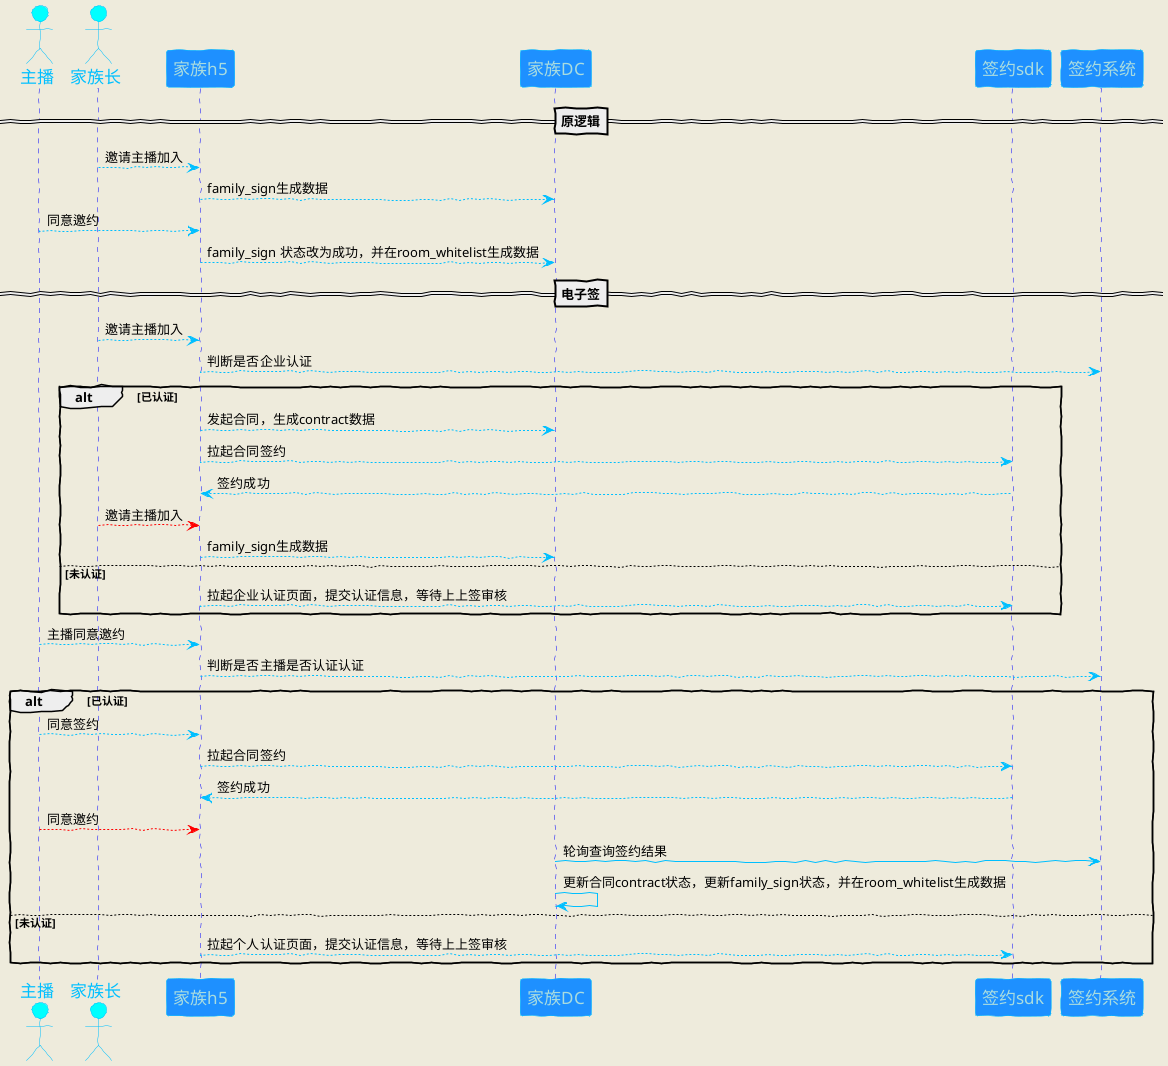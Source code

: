 @startuml
skinparam backgroundColor #EEEBDC
skinparam handwritten true
skinparam sequence {
ArrowColor DeepSkyBlue
ActorBorderColor DeepSkyBlue
LifeLineBorderColor blue
LifeLineBackgroundColor #A9DCDF

ParticipantBorderColor DeepSkyBlue
ParticipantBackgroundColor DodgerBlue
ParticipantFontName Impact
ParticipantFontSize 17
ParticipantFontColor #A9DCDF

ActorBackgroundColor aqua
ActorFontColor DeepSkyBlue
ActorFontSize 17
ActorFontName Aapex
}


actor 主播
actor 家族长
participant 家族h5
participant 家族DC
participant 签约sdk
participant 签约系统

==原逻辑==
家族长 --> 家族h5:邀请主播加入
家族h5 --> 家族DC:family_sign生成数据
主播 --> 家族h5:同意邀约
家族h5 --> 家族DC:family_sign 状态改为成功，并在room_whitelist生成数据
==电子签==
家族长 --> 家族h5:邀请主播加入
家族h5 --> 签约系统:判断是否企业认证
alt 已认证
家族h5 --> 家族DC:发起合同，生成contract数据
家族h5 --> 签约sdk:拉起合同签约
签约sdk --> 家族h5:签约成功
家族长 -[#red]-> 家族h5:邀请主播加入
家族h5 --> 家族DC:family_sign生成数据
else 未认证
家族h5 --> 签约sdk:拉起企业认证页面，提交认证信息，等待上上签审核
end

主播 --> 家族h5:主播同意邀约
家族h5 --> 签约系统:判断是否主播是否认证认证
alt 已认证
主播 --> 家族h5:同意签约
家族h5 --> 签约sdk:拉起合同签约
签约sdk --> 家族h5:签约成功
主播 -[#red]->家族h5:同意邀约
家族DC -> 签约系统:轮询查询签约结果
家族DC -> 家族DC:更新合同contract状态，更新family_sign状态，并在room_whitelist生成数据

else 未认证
家族h5 --> 签约sdk:拉起个人认证页面，提交认证信息，等待上上签审核
end
@enduml